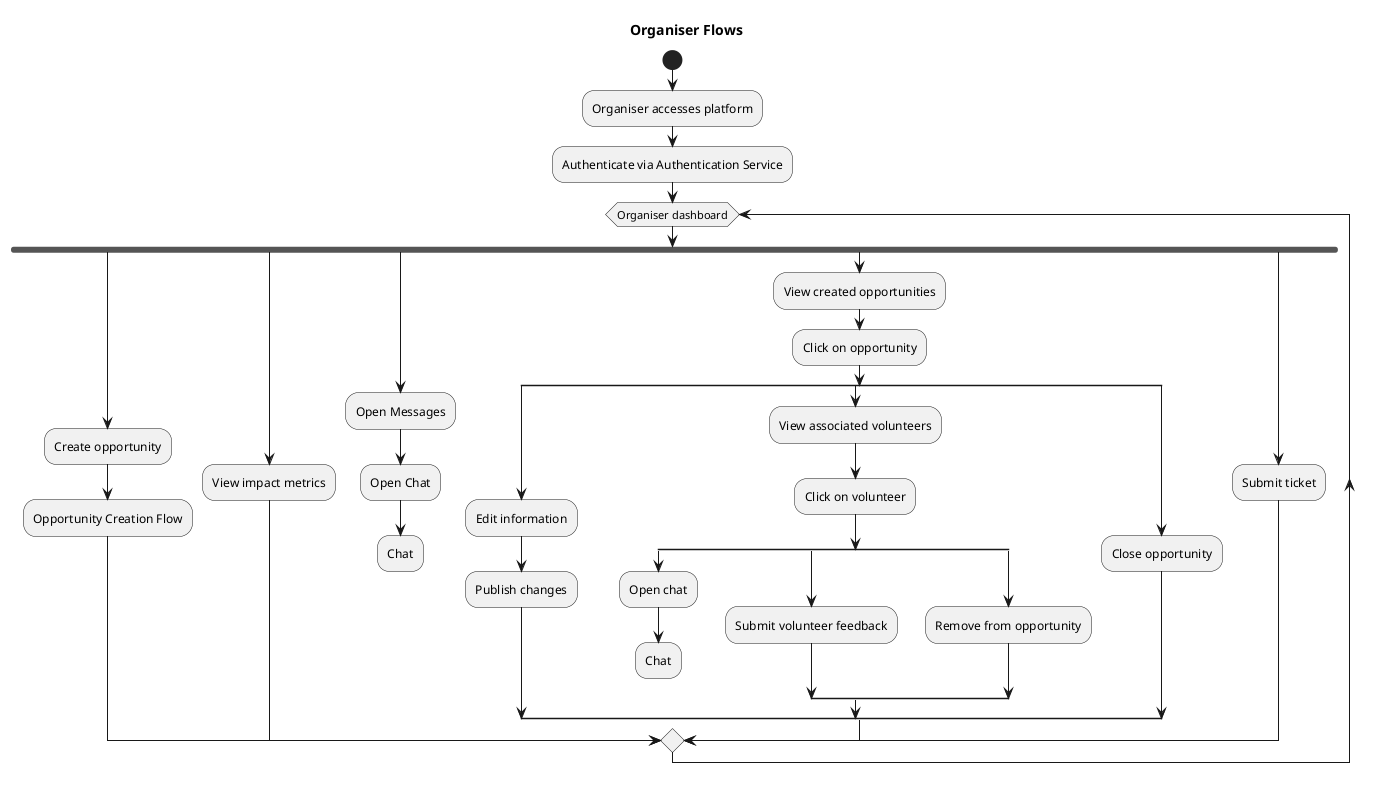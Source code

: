 @startuml
title Organiser Flows
start
:Organiser accesses platform;
:Authenticate via Authentication Service;
while (Organiser dashboard)

fork
    :Create opportunity;
    :Opportunity Creation Flow;
fork again 
    :View impact metrics;
fork again
    :Open Messages;
    :Open Chat;
    :Chat;
    detach
fork again 
    :View created opportunities;
    :Click on opportunity;
        split 
            :Edit information;
            :Publish changes;
        split again
            :View associated volunteers; 
            :Click on volunteer;
                split 
                    :Open chat;
                    :Chat;
                    detach
                split again
                    :Submit volunteer feedback;
                split again 
                    :Remove from opportunity;
                end split
        split again
            :Close opportunity;
        end split
fork again
    :Submit ticket;
end merge 
endwhile
-[hidden]->
detach

@enduml